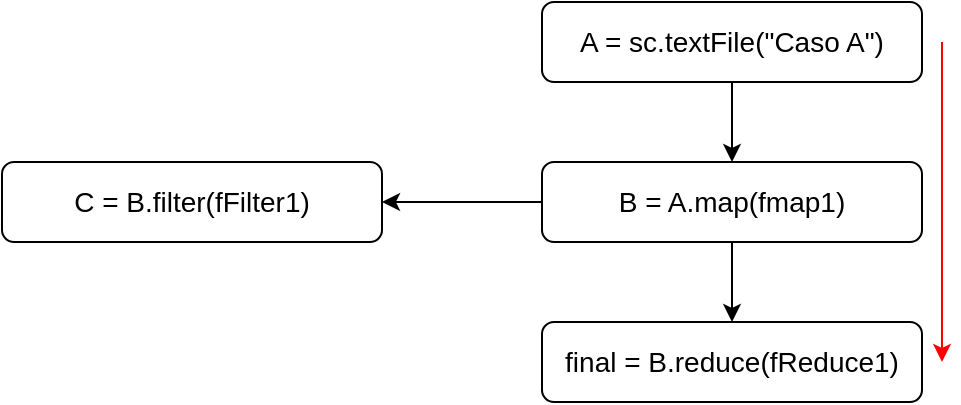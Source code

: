 <mxfile version="20.3.2" type="device" pages="4"><diagram id="JXTRJoiy72Gq_CnYdjFF" name="Punto A"><mxGraphModel dx="981" dy="526" grid="1" gridSize="10" guides="1" tooltips="1" connect="1" arrows="1" fold="1" page="1" pageScale="1" pageWidth="827" pageHeight="1169" math="0" shadow="0"><root><mxCell id="0"/><mxCell id="1" parent="0"/><mxCell id="nDXE_WXXDF90TRLYO21l-5" style="edgeStyle=orthogonalEdgeStyle;rounded=0;orthogonalLoop=1;jettySize=auto;html=1;entryX=0.5;entryY=0;entryDx=0;entryDy=0;fontSize=14;" edge="1" parent="1" source="nDXE_WXXDF90TRLYO21l-1" target="nDXE_WXXDF90TRLYO21l-2"><mxGeometry relative="1" as="geometry"/></mxCell><mxCell id="nDXE_WXXDF90TRLYO21l-1" value="&lt;font style=&quot;font-size: 14px;&quot;&gt;A = sc.textFile(&quot;Caso A&quot;)&lt;/font&gt;" style="rounded=1;whiteSpace=wrap;html=1;" vertex="1" parent="1"><mxGeometry x="340" y="40" width="190" height="40" as="geometry"/></mxCell><mxCell id="nDXE_WXXDF90TRLYO21l-6" style="edgeStyle=orthogonalEdgeStyle;rounded=0;orthogonalLoop=1;jettySize=auto;html=1;entryX=0.5;entryY=0;entryDx=0;entryDy=0;fontSize=14;" edge="1" parent="1" source="nDXE_WXXDF90TRLYO21l-2" target="nDXE_WXXDF90TRLYO21l-4"><mxGeometry relative="1" as="geometry"/></mxCell><mxCell id="nDXE_WXXDF90TRLYO21l-7" style="edgeStyle=orthogonalEdgeStyle;rounded=0;orthogonalLoop=1;jettySize=auto;html=1;entryX=1;entryY=0.5;entryDx=0;entryDy=0;fontSize=14;" edge="1" parent="1" source="nDXE_WXXDF90TRLYO21l-2" target="nDXE_WXXDF90TRLYO21l-3"><mxGeometry relative="1" as="geometry"/></mxCell><mxCell id="nDXE_WXXDF90TRLYO21l-2" value="&lt;font style=&quot;font-size: 14px;&quot;&gt;B = A.map(fmap1)&lt;/font&gt;" style="rounded=1;whiteSpace=wrap;html=1;" vertex="1" parent="1"><mxGeometry x="340" y="120" width="190" height="40" as="geometry"/></mxCell><mxCell id="nDXE_WXXDF90TRLYO21l-3" value="&lt;font style=&quot;font-size: 14px;&quot;&gt;C = B.filter(fFilter1)&lt;/font&gt;" style="rounded=1;whiteSpace=wrap;html=1;" vertex="1" parent="1"><mxGeometry x="70" y="120" width="190" height="40" as="geometry"/></mxCell><mxCell id="nDXE_WXXDF90TRLYO21l-4" value="&lt;font style=&quot;font-size: 14px;&quot;&gt;final = B.reduce(fReduce1)&lt;/font&gt;" style="rounded=1;whiteSpace=wrap;html=1;" vertex="1" parent="1"><mxGeometry x="340" y="200" width="190" height="40" as="geometry"/></mxCell><mxCell id="19izXxACuXpH9wSqFO1n-1" value="" style="endArrow=classic;html=1;rounded=0;fontSize=14;strokeColor=#FF0000;" edge="1" parent="1"><mxGeometry width="50" height="50" relative="1" as="geometry"><mxPoint x="540" y="60" as="sourcePoint"/><mxPoint x="540" y="220" as="targetPoint"/></mxGeometry></mxCell></root></mxGraphModel></diagram><diagram id="ViFJowBgBDVRG_K1Pshs" name="Punto B"><mxGraphModel dx="981" dy="526" grid="1" gridSize="10" guides="1" tooltips="1" connect="1" arrows="1" fold="1" page="1" pageScale="1" pageWidth="827" pageHeight="1169" math="0" shadow="0"><root><mxCell id="0"/><mxCell id="1" parent="0"/><mxCell id="SxfUjM8Vp0cJOSAlkEQl-1" style="edgeStyle=orthogonalEdgeStyle;rounded=0;orthogonalLoop=1;jettySize=auto;html=1;exitX=0.5;exitY=1;exitDx=0;exitDy=0;entryX=0.5;entryY=0;entryDx=0;entryDy=0;fontSize=14;" edge="1" parent="1" source="2slji8wu5gXBL2sv0vUk-1" target="2slji8wu5gXBL2sv0vUk-2"><mxGeometry relative="1" as="geometry"/></mxCell><mxCell id="2slji8wu5gXBL2sv0vUk-1" value="&lt;font style=&quot;font-size: 14px;&quot;&gt;A = sc.textFile(&quot;Caso B&quot;)&lt;/font&gt;" style="rounded=1;whiteSpace=wrap;html=1;" vertex="1" parent="1"><mxGeometry x="340" y="40" width="190" height="40" as="geometry"/></mxCell><mxCell id="SxfUjM8Vp0cJOSAlkEQl-2" style="edgeStyle=orthogonalEdgeStyle;rounded=0;orthogonalLoop=1;jettySize=auto;html=1;exitX=0.5;exitY=1;exitDx=0;exitDy=0;entryX=0.5;entryY=0;entryDx=0;entryDy=0;fontSize=14;" edge="1" parent="1" source="2slji8wu5gXBL2sv0vUk-2" target="02QnTqrHAaTLpuoCahrU-1"><mxGeometry relative="1" as="geometry"/></mxCell><mxCell id="SxfUjM8Vp0cJOSAlkEQl-3" style="edgeStyle=orthogonalEdgeStyle;rounded=0;orthogonalLoop=1;jettySize=auto;html=1;exitX=0;exitY=0.5;exitDx=0;exitDy=0;entryX=1;entryY=0.5;entryDx=0;entryDy=0;fontSize=14;" edge="1" parent="1" source="2slji8wu5gXBL2sv0vUk-2" target="02QnTqrHAaTLpuoCahrU-2"><mxGeometry relative="1" as="geometry"/></mxCell><mxCell id="2slji8wu5gXBL2sv0vUk-2" value="&lt;font style=&quot;font-size: 14px;&quot;&gt;B = A.map(fMap1)&lt;/font&gt;" style="rounded=1;whiteSpace=wrap;html=1;" vertex="1" parent="1"><mxGeometry x="340" y="120" width="190" height="40" as="geometry"/></mxCell><mxCell id="02QnTqrHAaTLpuoCahrU-1" value="&lt;font style=&quot;font-size: 14px;&quot;&gt;C = B.filter(fFilter1)&lt;/font&gt;" style="rounded=1;whiteSpace=wrap;html=1;" vertex="1" parent="1"><mxGeometry x="340" y="200" width="190" height="40" as="geometry"/></mxCell><mxCell id="SxfUjM8Vp0cJOSAlkEQl-6" style="edgeStyle=orthogonalEdgeStyle;rounded=0;orthogonalLoop=1;jettySize=auto;html=1;entryX=0.5;entryY=0;entryDx=0;entryDy=0;fontSize=14;" edge="1" parent="1" source="02QnTqrHAaTLpuoCahrU-2" target="SxfUjM8Vp0cJOSAlkEQl-4"><mxGeometry relative="1" as="geometry"/></mxCell><mxCell id="02QnTqrHAaTLpuoCahrU-2" value="&lt;font style=&quot;font-size: 14px;&quot;&gt;C = B.map(fMap2)&lt;/font&gt;" style="rounded=1;whiteSpace=wrap;html=1;" vertex="1" parent="1"><mxGeometry x="90" y="120" width="190" height="40" as="geometry"/></mxCell><mxCell id="SxfUjM8Vp0cJOSAlkEQl-7" style="edgeStyle=orthogonalEdgeStyle;rounded=0;orthogonalLoop=1;jettySize=auto;html=1;exitX=0.5;exitY=1;exitDx=0;exitDy=0;entryX=0.5;entryY=0;entryDx=0;entryDy=0;fontSize=14;" edge="1" parent="1" source="SxfUjM8Vp0cJOSAlkEQl-4" target="SxfUjM8Vp0cJOSAlkEQl-5"><mxGeometry relative="1" as="geometry"/></mxCell><mxCell id="SxfUjM8Vp0cJOSAlkEQl-4" value="&lt;font style=&quot;font-size: 14px;&quot;&gt;D = C.filter(fFilter2)&lt;/font&gt;" style="rounded=1;whiteSpace=wrap;html=1;" vertex="1" parent="1"><mxGeometry x="90" y="200" width="190" height="40" as="geometry"/></mxCell><mxCell id="SxfUjM8Vp0cJOSAlkEQl-5" value="&lt;span style=&quot;font-size: 14px;&quot;&gt;final = D.reduce(fReduce1)&lt;/span&gt;" style="rounded=1;whiteSpace=wrap;html=1;" vertex="1" parent="1"><mxGeometry x="90" y="280" width="190" height="40" as="geometry"/></mxCell><mxCell id="YE6D6RYMxHWd5fMJNUx_-1" value="" style="endArrow=classic;html=1;rounded=0;strokeColor=#FF0000;fontSize=14;edgeStyle=orthogonalEdgeStyle;" edge="1" parent="1"><mxGeometry width="50" height="50" relative="1" as="geometry"><mxPoint x="330" y="60" as="sourcePoint"/><mxPoint x="60" y="320" as="targetPoint"/><Array as="points"><mxPoint x="330" y="60"/><mxPoint x="330" y="110"/><mxPoint x="60" y="110"/></Array></mxGeometry></mxCell></root></mxGraphModel></diagram><diagram id="CC3t2U3QUyuzCbR9lqO2" name="Punto C"><mxGraphModel dx="1422" dy="762" grid="1" gridSize="10" guides="1" tooltips="1" connect="1" arrows="1" fold="1" page="1" pageScale="1" pageWidth="827" pageHeight="1169" math="0" shadow="0"><root><mxCell id="0"/><mxCell id="1" parent="0"/><mxCell id="6OgXsIFVItrcmCvyVkDP-8" style="edgeStyle=orthogonalEdgeStyle;rounded=0;orthogonalLoop=1;jettySize=auto;html=1;entryX=0.5;entryY=0;entryDx=0;entryDy=0;strokeColor=#000000;fontSize=14;" edge="1" parent="1" source="6OgXsIFVItrcmCvyVkDP-1" target="6OgXsIFVItrcmCvyVkDP-2"><mxGeometry relative="1" as="geometry"/></mxCell><mxCell id="6OgXsIFVItrcmCvyVkDP-1" value="&lt;font style=&quot;font-size: 14px;&quot;&gt;A = sc.textFile(&quot;Caso C&quot;)&lt;/font&gt;" style="rounded=1;whiteSpace=wrap;html=1;" vertex="1" parent="1"><mxGeometry x="340" y="40" width="190" height="40" as="geometry"/></mxCell><mxCell id="6OgXsIFVItrcmCvyVkDP-9" style="edgeStyle=orthogonalEdgeStyle;rounded=0;orthogonalLoop=1;jettySize=auto;html=1;exitX=0.5;exitY=1;exitDx=0;exitDy=0;entryX=0.5;entryY=0;entryDx=0;entryDy=0;strokeColor=#000000;fontSize=14;" edge="1" parent="1" source="6OgXsIFVItrcmCvyVkDP-2" target="6OgXsIFVItrcmCvyVkDP-4"><mxGeometry relative="1" as="geometry"/></mxCell><mxCell id="6OgXsIFVItrcmCvyVkDP-10" style="edgeStyle=orthogonalEdgeStyle;rounded=0;orthogonalLoop=1;jettySize=auto;html=1;exitX=0;exitY=0.5;exitDx=0;exitDy=0;entryX=0.5;entryY=0;entryDx=0;entryDy=0;strokeColor=#000000;fontSize=14;curved=1;" edge="1" parent="1" source="6OgXsIFVItrcmCvyVkDP-2" target="6OgXsIFVItrcmCvyVkDP-3"><mxGeometry relative="1" as="geometry"/></mxCell><mxCell id="6OgXsIFVItrcmCvyVkDP-11" style="edgeStyle=orthogonalEdgeStyle;curved=1;rounded=0;orthogonalLoop=1;jettySize=auto;html=1;exitX=1;exitY=0.5;exitDx=0;exitDy=0;entryX=0.5;entryY=0;entryDx=0;entryDy=0;strokeColor=#000000;fontSize=14;" edge="1" parent="1" source="6OgXsIFVItrcmCvyVkDP-2" target="6OgXsIFVItrcmCvyVkDP-5"><mxGeometry relative="1" as="geometry"/></mxCell><mxCell id="6OgXsIFVItrcmCvyVkDP-2" value="&lt;font style=&quot;font-size: 14px;&quot;&gt;B = A.map(fMap1)&lt;/font&gt;" style="rounded=1;whiteSpace=wrap;html=1;" vertex="1" parent="1"><mxGeometry x="340" y="120" width="190" height="40" as="geometry"/></mxCell><mxCell id="6OgXsIFVItrcmCvyVkDP-13" style="edgeStyle=orthogonalEdgeStyle;curved=1;rounded=0;orthogonalLoop=1;jettySize=auto;html=1;exitX=0.5;exitY=1;exitDx=0;exitDy=0;entryX=0.5;entryY=0;entryDx=0;entryDy=0;strokeColor=#000000;fontSize=14;" edge="1" parent="1" source="6OgXsIFVItrcmCvyVkDP-3" target="6OgXsIFVItrcmCvyVkDP-6"><mxGeometry relative="1" as="geometry"/></mxCell><mxCell id="6OgXsIFVItrcmCvyVkDP-3" value="&lt;span style=&quot;font-size: 14px;&quot;&gt;C = B.filter(fFilter1)&lt;/span&gt;" style="rounded=1;whiteSpace=wrap;html=1;" vertex="1" parent="1"><mxGeometry x="110" y="200" width="190" height="40" as="geometry"/></mxCell><mxCell id="6OgXsIFVItrcmCvyVkDP-12" style="edgeStyle=orthogonalEdgeStyle;curved=1;rounded=0;orthogonalLoop=1;jettySize=auto;html=1;exitX=0.25;exitY=1;exitDx=0;exitDy=0;entryX=0.5;entryY=0;entryDx=0;entryDy=0;strokeColor=#000000;fontSize=14;" edge="1" parent="1" source="6OgXsIFVItrcmCvyVkDP-4" target="6OgXsIFVItrcmCvyVkDP-6"><mxGeometry relative="1" as="geometry"/></mxCell><mxCell id="6OgXsIFVItrcmCvyVkDP-4" value="&lt;span style=&quot;font-size: 14px;&quot;&gt;D = B.filter(fFilter1)&lt;/span&gt;" style="rounded=1;whiteSpace=wrap;html=1;" vertex="1" parent="1"><mxGeometry x="340" y="200" width="190" height="40" as="geometry"/></mxCell><mxCell id="6OgXsIFVItrcmCvyVkDP-15" style="edgeStyle=orthogonalEdgeStyle;curved=1;rounded=0;orthogonalLoop=1;jettySize=auto;html=1;exitX=0.5;exitY=1;exitDx=0;exitDy=0;entryX=0.5;entryY=0;entryDx=0;entryDy=0;strokeColor=#000000;fontSize=14;" edge="1" parent="1" source="6OgXsIFVItrcmCvyVkDP-5" target="6OgXsIFVItrcmCvyVkDP-7"><mxGeometry relative="1" as="geometry"><Array as="points"><mxPoint x="665" y="370"/><mxPoint x="445" y="370"/></Array></mxGeometry></mxCell><mxCell id="6OgXsIFVItrcmCvyVkDP-18" style="rounded=0;orthogonalLoop=1;jettySize=auto;html=1;exitX=0.75;exitY=1;exitDx=0;exitDy=0;entryX=0.5;entryY=0;entryDx=0;entryDy=0;strokeColor=#000000;fontSize=14;edgeStyle=orthogonalEdgeStyle;curved=1;" edge="1" parent="1" source="6OgXsIFVItrcmCvyVkDP-5" target="6OgXsIFVItrcmCvyVkDP-16"><mxGeometry relative="1" as="geometry"><Array as="points"><mxPoint x="713" y="460"/><mxPoint x="445" y="460"/></Array></mxGeometry></mxCell><mxCell id="6OgXsIFVItrcmCvyVkDP-5" value="&lt;span style=&quot;font-size: 14px;&quot;&gt;E = B.filter(fFilter1)&lt;/span&gt;" style="rounded=1;whiteSpace=wrap;html=1;" vertex="1" parent="1"><mxGeometry x="570" y="200" width="190" height="40" as="geometry"/></mxCell><mxCell id="6OgXsIFVItrcmCvyVkDP-14" style="edgeStyle=orthogonalEdgeStyle;curved=1;rounded=0;orthogonalLoop=1;jettySize=auto;html=1;exitX=0.75;exitY=1;exitDx=0;exitDy=0;entryX=0.5;entryY=0;entryDx=0;entryDy=0;strokeColor=#000000;fontSize=14;" edge="1" parent="1" source="6OgXsIFVItrcmCvyVkDP-6" target="6OgXsIFVItrcmCvyVkDP-7"><mxGeometry relative="1" as="geometry"><Array as="points"><mxPoint x="353" y="370"/><mxPoint x="445" y="370"/></Array></mxGeometry></mxCell><mxCell id="6OgXsIFVItrcmCvyVkDP-20" style="edgeStyle=orthogonalEdgeStyle;curved=1;rounded=0;orthogonalLoop=1;jettySize=auto;html=1;exitX=0.5;exitY=1;exitDx=0;exitDy=0;entryX=0.5;entryY=0;entryDx=0;entryDy=0;strokeColor=#000000;fontSize=14;" edge="1" parent="1" source="6OgXsIFVItrcmCvyVkDP-6" target="6OgXsIFVItrcmCvyVkDP-16"><mxGeometry relative="1" as="geometry"><Array as="points"><mxPoint x="305" y="470"/><mxPoint x="445" y="470"/></Array></mxGeometry></mxCell><mxCell id="6OgXsIFVItrcmCvyVkDP-6" value="&lt;span style=&quot;font-size: 14px;&quot;&gt;C = C.union(D)&lt;/span&gt;" style="rounded=1;whiteSpace=wrap;html=1;" vertex="1" parent="1"><mxGeometry x="210" y="320" width="190" height="40" as="geometry"/></mxCell><mxCell id="6OgXsIFVItrcmCvyVkDP-7" value="&lt;span style=&quot;font-size: 14px;&quot;&gt;D = C.intersection(E)&lt;/span&gt;" style="rounded=1;whiteSpace=wrap;html=1;" vertex="1" parent="1"><mxGeometry x="350" y="400" width="190" height="40" as="geometry"/></mxCell><mxCell id="6OgXsIFVItrcmCvyVkDP-23" style="edgeStyle=orthogonalEdgeStyle;rounded=0;orthogonalLoop=1;jettySize=auto;html=1;exitX=0.5;exitY=1;exitDx=0;exitDy=0;entryX=0.5;entryY=0;entryDx=0;entryDy=0;strokeColor=#000000;fontSize=14;" edge="1" parent="1" source="6OgXsIFVItrcmCvyVkDP-16" target="6OgXsIFVItrcmCvyVkDP-21"><mxGeometry relative="1" as="geometry"/></mxCell><mxCell id="6OgXsIFVItrcmCvyVkDP-16" value="&lt;span style=&quot;font-size: 14px;&quot;&gt;E = C.substract(E)&lt;/span&gt;" style="rounded=1;whiteSpace=wrap;html=1;" vertex="1" parent="1"><mxGeometry x="350" y="520" width="190" height="40" as="geometry"/></mxCell><mxCell id="6OgXsIFVItrcmCvyVkDP-21" value="&lt;span style=&quot;font-size: 14px;&quot;&gt;final = E.reduce(fReduce1)&lt;/span&gt;" style="rounded=1;whiteSpace=wrap;html=1;" vertex="1" parent="1"><mxGeometry x="350" y="600" width="190" height="40" as="geometry"/></mxCell><mxCell id="6OgXsIFVItrcmCvyVkDP-22" value="" style="endArrow=classic;html=1;rounded=0;strokeColor=#FF0000;fontSize=14;edgeStyle=orthogonalEdgeStyle;" edge="1" parent="1"><mxGeometry width="50" height="50" relative="1" as="geometry"><mxPoint x="550" y="60" as="sourcePoint"/><mxPoint x="560" y="620" as="targetPoint"/><Array as="points"><mxPoint x="550" y="120"/><mxPoint x="780" y="120"/><mxPoint x="780" y="490"/><mxPoint x="560" y="490"/></Array></mxGeometry></mxCell><mxCell id="6OgXsIFVItrcmCvyVkDP-24" value="" style="endArrow=classic;startArrow=none;html=1;rounded=0;strokeColor=#FF0000;fontSize=14;edgeStyle=orthogonalEdgeStyle;startFill=0;" edge="1" parent="1"><mxGeometry width="50" height="50" relative="1" as="geometry"><mxPoint x="320" y="120" as="sourcePoint"/><mxPoint x="330" y="620" as="targetPoint"/><Array as="points"><mxPoint x="80" y="120"/><mxPoint x="80" y="280"/><mxPoint x="170" y="280"/><mxPoint x="170" y="400"/><mxPoint x="280" y="400"/><mxPoint x="280" y="490"/><mxPoint x="330" y="490"/></Array></mxGeometry></mxCell></root></mxGraphModel></diagram><diagram id="If73Q_JzvWTZoY37eTym" name="Punto D"><mxGraphModel dx="1422" dy="762" grid="1" gridSize="10" guides="1" tooltips="1" connect="1" arrows="1" fold="1" page="1" pageScale="1" pageWidth="827" pageHeight="1169" math="0" shadow="0"><root><mxCell id="0"/><mxCell id="1" parent="0"/><mxCell id="DdhrRcofdaGucdLqgx25-10" style="edgeStyle=orthogonalEdgeStyle;rounded=0;orthogonalLoop=1;jettySize=auto;html=1;entryX=0.5;entryY=0;entryDx=0;entryDy=0;strokeColor=#000000;fontSize=14;startArrow=none;startFill=0;" edge="1" parent="1" source="DdhrRcofdaGucdLqgx25-1" target="DdhrRcofdaGucdLqgx25-4"><mxGeometry relative="1" as="geometry"/></mxCell><mxCell id="DdhrRcofdaGucdLqgx25-1" value="&lt;font style=&quot;font-size: 14px;&quot;&gt;A = sc.textFile(&quot;Caso D1&quot;)&lt;/font&gt;" style="rounded=1;whiteSpace=wrap;html=1;" vertex="1" parent="1"><mxGeometry x="70" y="40" width="190" height="40" as="geometry"/></mxCell><mxCell id="DdhrRcofdaGucdLqgx25-11" style="edgeStyle=orthogonalEdgeStyle;rounded=0;orthogonalLoop=1;jettySize=auto;html=1;exitX=0.5;exitY=1;exitDx=0;exitDy=0;entryX=0.5;entryY=0;entryDx=0;entryDy=0;strokeColor=#000000;fontSize=14;startArrow=none;startFill=0;" edge="1" parent="1" source="DdhrRcofdaGucdLqgx25-2" target="DdhrRcofdaGucdLqgx25-6"><mxGeometry relative="1" as="geometry"/></mxCell><mxCell id="DdhrRcofdaGucdLqgx25-2" value="&lt;font style=&quot;font-size: 14px;&quot;&gt;B = sc.textFile(&quot;Caso D2&quot;)&lt;/font&gt;" style="rounded=1;whiteSpace=wrap;html=1;" vertex="1" parent="1"><mxGeometry x="300" y="40" width="190" height="40" as="geometry"/></mxCell><mxCell id="DdhrRcofdaGucdLqgx25-3" value="&lt;font style=&quot;font-size: 14px;&quot;&gt;C = sc.textFile(&quot;Caso D3&quot;)&lt;/font&gt;" style="rounded=1;whiteSpace=wrap;html=1;" vertex="1" parent="1"><mxGeometry x="530" y="40" width="190" height="40" as="geometry"/></mxCell><mxCell id="DdhrRcofdaGucdLqgx25-12" style="edgeStyle=orthogonalEdgeStyle;rounded=0;orthogonalLoop=1;jettySize=auto;html=1;exitX=0.5;exitY=1;exitDx=0;exitDy=0;entryX=0.5;entryY=0;entryDx=0;entryDy=0;strokeColor=#000000;fontSize=14;startArrow=none;startFill=0;" edge="1" parent="1" source="DdhrRcofdaGucdLqgx25-4" target="DdhrRcofdaGucdLqgx25-5"><mxGeometry relative="1" as="geometry"/></mxCell><mxCell id="DdhrRcofdaGucdLqgx25-14" style="edgeStyle=orthogonalEdgeStyle;rounded=0;orthogonalLoop=1;jettySize=auto;html=1;exitX=1;exitY=1;exitDx=0;exitDy=0;entryX=0.5;entryY=0;entryDx=0;entryDy=0;strokeColor=#000000;fontSize=14;startArrow=none;startFill=0;curved=1;" edge="1" parent="1" source="DdhrRcofdaGucdLqgx25-4" target="DdhrRcofdaGucdLqgx25-8"><mxGeometry relative="1" as="geometry"/></mxCell><mxCell id="DdhrRcofdaGucdLqgx25-4" value="&lt;font style=&quot;font-size: 14px;&quot;&gt;A = A.map(fMap1)&lt;/font&gt;" style="rounded=1;whiteSpace=wrap;html=1;" vertex="1" parent="1"><mxGeometry x="70" y="120" width="190" height="40" as="geometry"/></mxCell><mxCell id="DdhrRcofdaGucdLqgx25-13" style="edgeStyle=orthogonalEdgeStyle;rounded=0;orthogonalLoop=1;jettySize=auto;html=1;exitX=0.5;exitY=1;exitDx=0;exitDy=0;entryX=0.5;entryY=0;entryDx=0;entryDy=0;strokeColor=#000000;fontSize=14;startArrow=none;startFill=0;" edge="1" parent="1" source="DdhrRcofdaGucdLqgx25-5" target="DdhrRcofdaGucdLqgx25-7"><mxGeometry relative="1" as="geometry"/></mxCell><mxCell id="DdhrRcofdaGucdLqgx25-15" style="edgeStyle=orthogonalEdgeStyle;curved=1;rounded=0;orthogonalLoop=1;jettySize=auto;html=1;exitX=1;exitY=1;exitDx=0;exitDy=0;entryX=0;entryY=0.5;entryDx=0;entryDy=0;strokeColor=#000000;fontSize=14;startArrow=none;startFill=0;" edge="1" parent="1" source="DdhrRcofdaGucdLqgx25-5" target="DdhrRcofdaGucdLqgx25-8"><mxGeometry relative="1" as="geometry"><Array as="points"><mxPoint x="290" y="240"/><mxPoint x="290" y="240"/></Array></mxGeometry></mxCell><mxCell id="DdhrRcofdaGucdLqgx25-5" value="&lt;font style=&quot;font-size: 14px;&quot;&gt;D = A.filter(fFilter1)&lt;/font&gt;" style="rounded=1;whiteSpace=wrap;html=1;" vertex="1" parent="1"><mxGeometry x="70" y="200" width="190" height="40" as="geometry"/></mxCell><mxCell id="DdhrRcofdaGucdLqgx25-6" value="&lt;font style=&quot;font-size: 14px;&quot;&gt;B = B.filter(fFilter1)&lt;/font&gt;" style="rounded=1;whiteSpace=wrap;html=1;" vertex="1" parent="1"><mxGeometry x="300" y="120" width="190" height="40" as="geometry"/></mxCell><mxCell id="DdhrRcofdaGucdLqgx25-16" style="edgeStyle=orthogonalEdgeStyle;curved=1;rounded=0;orthogonalLoop=1;jettySize=auto;html=1;exitX=1;exitY=0.5;exitDx=0;exitDy=0;entryX=0.5;entryY=1;entryDx=0;entryDy=0;strokeColor=#000000;fontSize=14;startArrow=none;startFill=0;" edge="1" parent="1" source="DdhrRcofdaGucdLqgx25-7" target="DdhrRcofdaGucdLqgx25-8"><mxGeometry relative="1" as="geometry"/></mxCell><mxCell id="DdhrRcofdaGucdLqgx25-17" style="edgeStyle=orthogonalEdgeStyle;curved=1;rounded=0;orthogonalLoop=1;jettySize=auto;html=1;exitX=0.5;exitY=1;exitDx=0;exitDy=0;entryX=0.5;entryY=0;entryDx=0;entryDy=0;strokeColor=#000000;fontSize=14;startArrow=none;startFill=0;" edge="1" parent="1" source="DdhrRcofdaGucdLqgx25-7" target="DdhrRcofdaGucdLqgx25-9"><mxGeometry relative="1" as="geometry"/></mxCell><mxCell id="DdhrRcofdaGucdLqgx25-7" value="&lt;font style=&quot;font-size: 14px;&quot;&gt;E = D.map(fFilter1)&lt;/font&gt;" style="rounded=1;whiteSpace=wrap;html=1;" vertex="1" parent="1"><mxGeometry x="70" y="280" width="190" height="40" as="geometry"/></mxCell><mxCell id="DdhrRcofdaGucdLqgx25-8" value="&lt;font style=&quot;font-size: 14px;&quot;&gt;F = D.union(A).union(E)&lt;/font&gt;" style="rounded=1;whiteSpace=wrap;html=1;" vertex="1" parent="1"><mxGeometry x="340" y="220" width="190" height="40" as="geometry"/></mxCell><mxCell id="DdhrRcofdaGucdLqgx25-9" value="&lt;font style=&quot;font-size: 14px;&quot;&gt;final = D.count()&lt;/font&gt;" style="rounded=1;whiteSpace=wrap;html=1;" vertex="1" parent="1"><mxGeometry x="70" y="370" width="190" height="40" as="geometry"/></mxCell><mxCell id="DdhrRcofdaGucdLqgx25-18" value="" style="endArrow=classic;html=1;rounded=0;strokeColor=#FF0000;fontSize=14;curved=1;" edge="1" parent="1"><mxGeometry width="50" height="50" relative="1" as="geometry"><mxPoint x="40" y="50" as="sourcePoint"/><mxPoint x="40" y="390" as="targetPoint"/></mxGeometry></mxCell></root></mxGraphModel></diagram></mxfile>